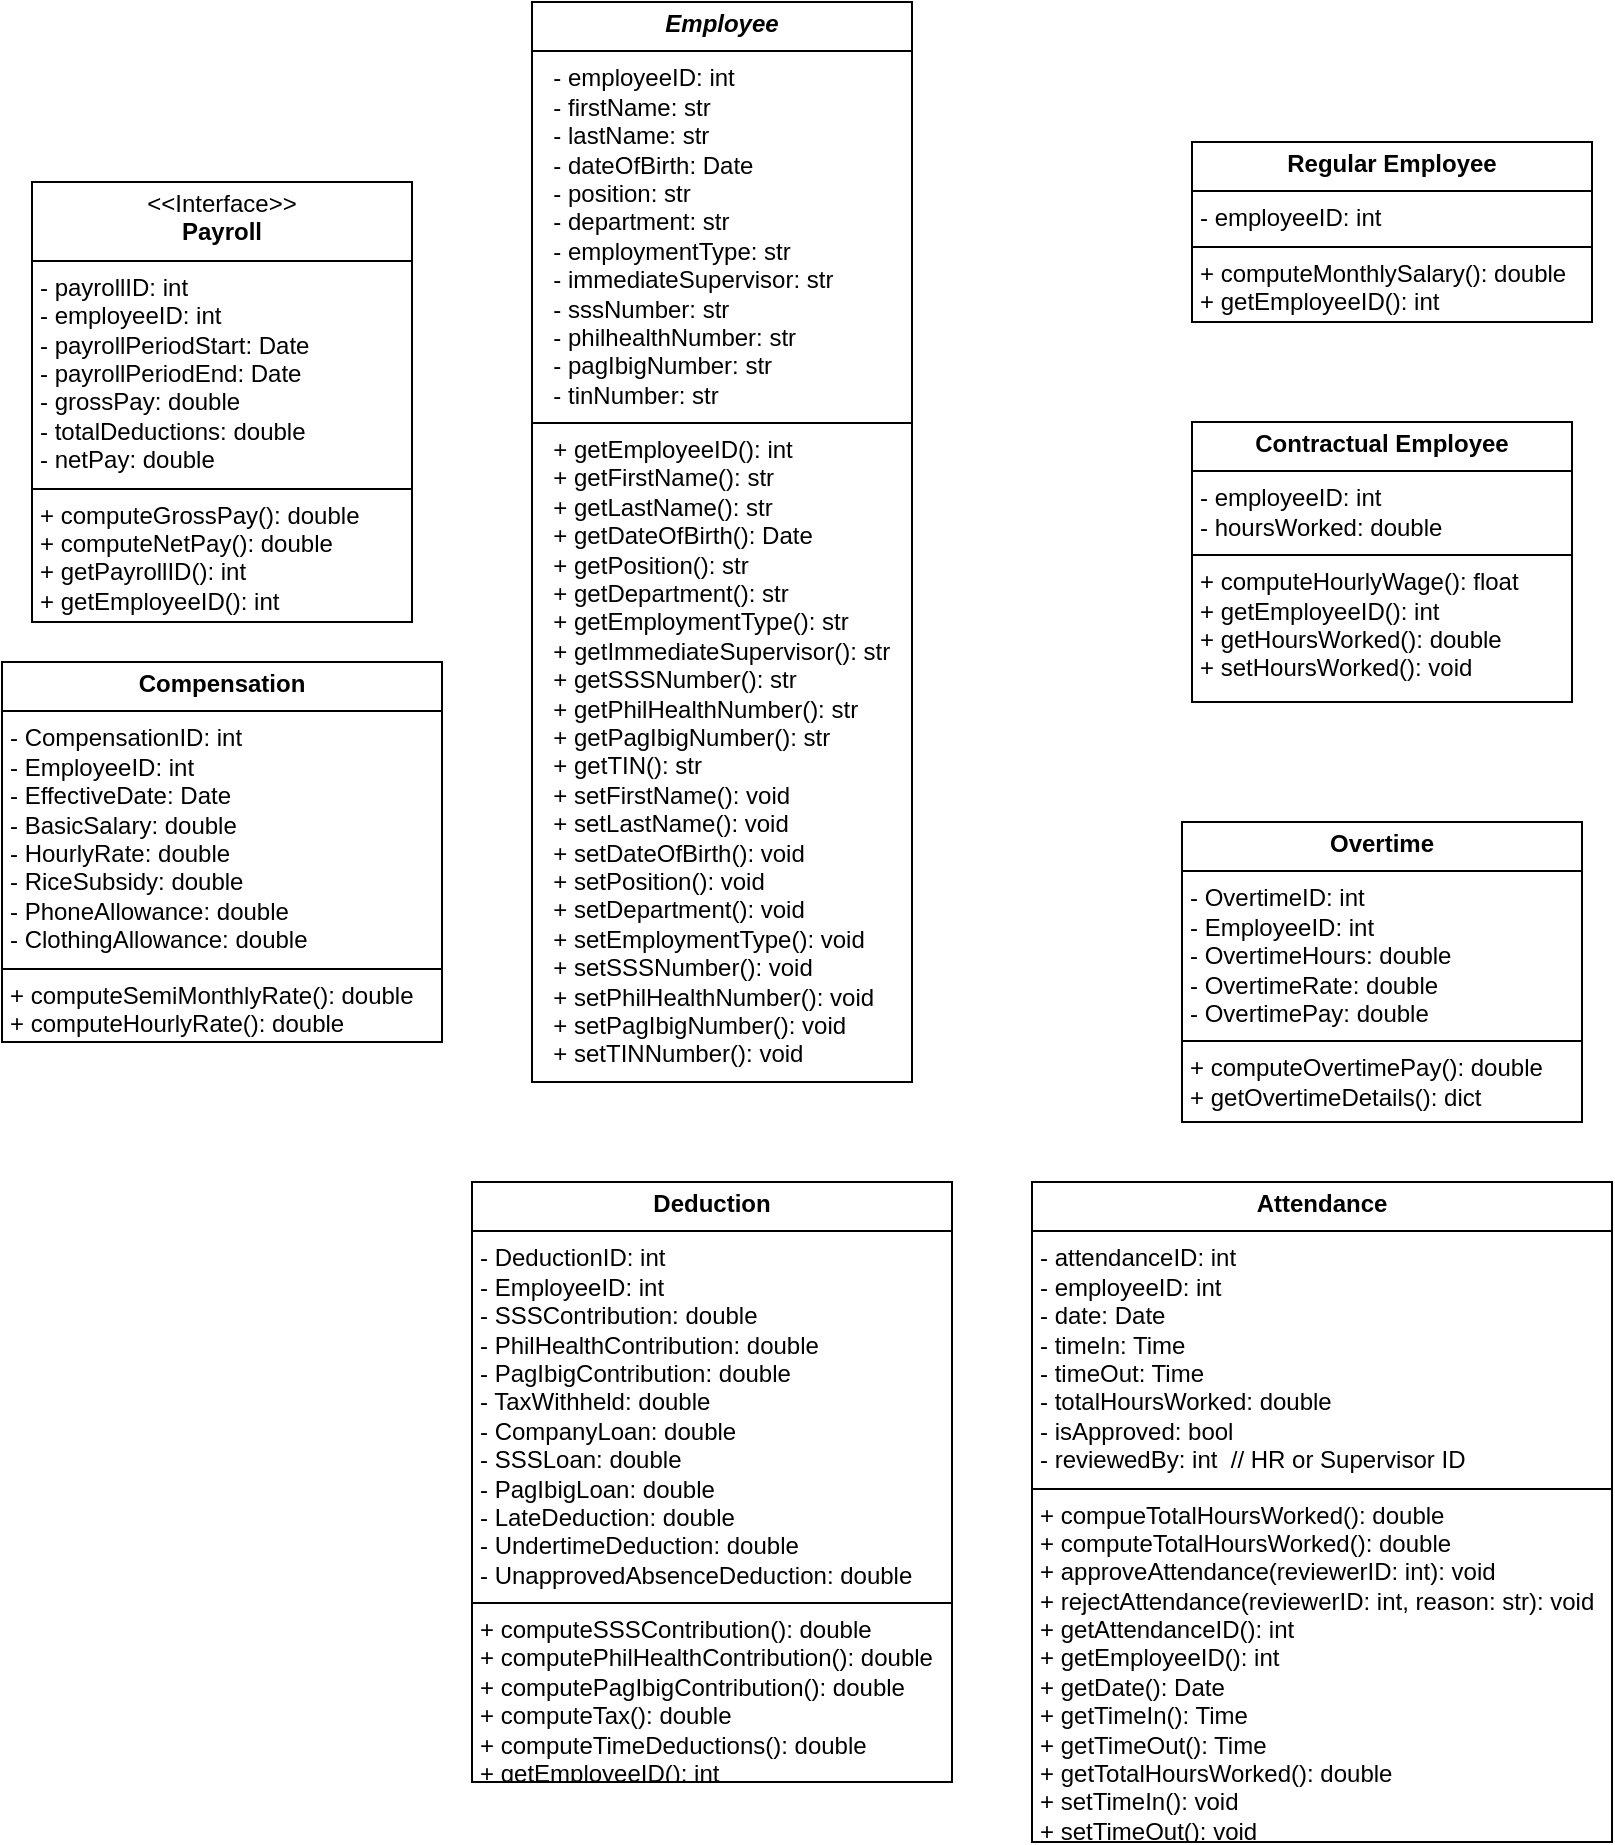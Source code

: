 <mxfile version="26.0.11">
  <diagram id="C5RBs43oDa-KdzZeNtuy" name="Page-1">
    <mxGraphModel dx="2051" dy="688" grid="1" gridSize="10" guides="1" tooltips="1" connect="1" arrows="1" fold="1" page="1" pageScale="1" pageWidth="827" pageHeight="1169" math="0" shadow="0">
      <root>
        <mxCell id="WIyWlLk6GJQsqaUBKTNV-0" />
        <mxCell id="WIyWlLk6GJQsqaUBKTNV-1" parent="WIyWlLk6GJQsqaUBKTNV-0" />
        <mxCell id="chRU82PReidOJzXPxzaz-0" value="&lt;p style=&quot;margin:0px;margin-top:4px;text-align:center;&quot;&gt;&lt;b&gt;&lt;i&gt;Employee&lt;/i&gt;&lt;/b&gt;&lt;/p&gt;&lt;hr size=&quot;1&quot; style=&quot;border-style:solid;&quot;&gt;&lt;p style=&quot;margin:0px;margin-left:4px;&quot;&gt;&amp;nbsp; - employeeID: int &amp;nbsp;&lt;/p&gt;&lt;p style=&quot;margin:0px;margin-left:4px;&quot;&gt;&amp;nbsp; - firstName: str &amp;nbsp;&lt;/p&gt;&lt;p style=&quot;margin:0px;margin-left:4px;&quot;&gt;&amp;nbsp; - lastName: str &amp;nbsp;&lt;/p&gt;&lt;p style=&quot;margin:0px;margin-left:4px;&quot;&gt;&amp;nbsp; - dateOfBirth: Date &amp;nbsp;&lt;/p&gt;&lt;p style=&quot;margin:0px;margin-left:4px;&quot;&gt;&amp;nbsp; - position: str &amp;nbsp;&lt;/p&gt;&lt;p style=&quot;margin:0px;margin-left:4px;&quot;&gt;&amp;nbsp; - department: str &amp;nbsp;&lt;/p&gt;&lt;p style=&quot;margin:0px;margin-left:4px;&quot;&gt;&amp;nbsp; - employmentType: str &amp;nbsp;&lt;/p&gt;&lt;p style=&quot;margin:0px;margin-left:4px;&quot;&gt;&amp;nbsp; - immedi&lt;span style=&quot;white-space: pre;&quot;&gt;ateSupervisor: str&lt;/span&gt;&lt;/p&gt;&lt;p style=&quot;margin:0px;margin-left:4px;&quot;&gt;&amp;nbsp; - sssNumber: str &amp;nbsp;&lt;/p&gt;&lt;p style=&quot;margin:0px;margin-left:4px;&quot;&gt;&amp;nbsp; - philhealthNumber: str &amp;nbsp;&lt;/p&gt;&lt;p style=&quot;margin:0px;margin-left:4px;&quot;&gt;&amp;nbsp; - pagIbigNumber: str &amp;nbsp;&lt;/p&gt;&lt;p style=&quot;margin:0px;margin-left:4px;&quot;&gt;&amp;nbsp; - tinNumber: str &amp;nbsp;&lt;/p&gt;&lt;hr size=&quot;1&quot; style=&quot;border-style:solid;&quot;&gt;&lt;p style=&quot;margin: 0px 0px 0px 4px;&quot;&gt;&amp;nbsp; + getEmployeeID(): int &amp;nbsp;&lt;br&gt;&lt;/p&gt;&lt;p style=&quot;margin: 0px 0px 0px 4px;&quot;&gt;&amp;nbsp; + getFirstName(): str &amp;nbsp;&lt;/p&gt;&lt;p style=&quot;margin: 0px 0px 0px 4px;&quot;&gt;&amp;nbsp; + getLastName(): str &amp;nbsp;&lt;/p&gt;&lt;p style=&quot;margin: 0px 0px 0px 4px;&quot;&gt;&amp;nbsp; + getDateOfBirth(): Date &amp;nbsp;&lt;/p&gt;&lt;p style=&quot;margin: 0px 0px 0px 4px;&quot;&gt;&amp;nbsp; + getPosition(): str &amp;nbsp;&lt;/p&gt;&lt;p style=&quot;margin: 0px 0px 0px 4px;&quot;&gt;&amp;nbsp; + getDepartment(): str &amp;nbsp;&lt;/p&gt;&lt;p style=&quot;margin: 0px 0px 0px 4px;&quot;&gt;&amp;nbsp; + getEmploymentType(): str&amp;nbsp;&lt;/p&gt;&lt;p style=&quot;margin: 0px 0px 0px 4px;&quot;&gt;&amp;nbsp; + getImmediateSupervisor(): str&amp;nbsp;&lt;/p&gt;&lt;p style=&quot;margin: 0px 0px 0px 4px;&quot;&gt;&amp;nbsp; + getSSSNumber(): str &amp;nbsp;&lt;/p&gt;&lt;p style=&quot;margin: 0px 0px 0px 4px;&quot;&gt;&amp;nbsp; + getPhilHealthNumber(): str &amp;nbsp;&lt;/p&gt;&lt;p style=&quot;margin: 0px 0px 0px 4px;&quot;&gt;&amp;nbsp; + getPagIbigNumber(): str &amp;nbsp;&lt;/p&gt;&lt;p style=&quot;margin: 0px 0px 0px 4px;&quot;&gt;&amp;nbsp; + getTIN(): str &amp;nbsp;&lt;/p&gt;&lt;p style=&quot;margin: 0px 0px 0px 4px;&quot;&gt;&amp;nbsp; + setFirstName(): void &amp;nbsp;&lt;/p&gt;&lt;p style=&quot;margin: 0px 0px 0px 4px;&quot;&gt;&amp;nbsp; + setLastName(): void &amp;nbsp;&lt;/p&gt;&lt;p style=&quot;margin: 0px 0px 0px 4px;&quot;&gt;&amp;nbsp; + setDateOfBirth(): void &amp;nbsp;&lt;/p&gt;&lt;p style=&quot;margin: 0px 0px 0px 4px;&quot;&gt;&amp;nbsp; + setPosition(): void &amp;nbsp;&lt;/p&gt;&lt;p style=&quot;margin: 0px 0px 0px 4px;&quot;&gt;&amp;nbsp; + setDepartment(): void &amp;nbsp;&lt;/p&gt;&lt;p style=&quot;margin: 0px 0px 0px 4px;&quot;&gt;&amp;nbsp; + setEmploymentType(): void &amp;nbsp;&lt;/p&gt;&lt;p style=&quot;margin: 0px 0px 0px 4px;&quot;&gt;&amp;nbsp; + setSSSNumber(): void &amp;nbsp;&lt;/p&gt;&lt;p style=&quot;margin: 0px 0px 0px 4px;&quot;&gt;&amp;nbsp; + setPhilHealthNumber(): void &amp;nbsp;&lt;/p&gt;&lt;p style=&quot;margin: 0px 0px 0px 4px;&quot;&gt;&amp;nbsp; + setPagIbigNumber(): void &amp;nbsp;&lt;/p&gt;&lt;p style=&quot;margin: 0px 0px 0px 4px;&quot;&gt;&amp;nbsp; + setTINNumber(): void&lt;/p&gt;" style="verticalAlign=top;align=left;overflow=fill;html=1;whiteSpace=wrap;" parent="WIyWlLk6GJQsqaUBKTNV-1" vertex="1">
          <mxGeometry x="240" y="40" width="190" height="540" as="geometry" />
        </mxCell>
        <mxCell id="chRU82PReidOJzXPxzaz-1" value="&lt;p style=&quot;margin:0px;margin-top:4px;text-align:center;&quot;&gt;&amp;lt;&amp;lt;Interface&amp;gt;&amp;gt;&lt;br&gt;&lt;b&gt;Payroll&lt;/b&gt;&lt;/p&gt;&lt;hr size=&quot;1&quot; style=&quot;border-style:solid;&quot;&gt;&lt;p style=&quot;margin:0px;margin-left:4px;&quot;&gt;- payrollID: int&lt;br&gt;- employeeID: int&lt;/p&gt;&lt;p style=&quot;margin:0px;margin-left:4px;&quot;&gt;- payrollPeriodStart: Date&lt;/p&gt;&lt;p style=&quot;margin:0px;margin-left:4px;&quot;&gt;- payrollPeriodEnd: Date&lt;/p&gt;&lt;p style=&quot;margin:0px;margin-left:4px;&quot;&gt;- grossPay: double&lt;/p&gt;&lt;p style=&quot;margin:0px;margin-left:4px;&quot;&gt;- totalDeductions: double&lt;/p&gt;&lt;p style=&quot;margin:0px;margin-left:4px;&quot;&gt;- netPay: double&lt;/p&gt;&lt;hr size=&quot;1&quot; style=&quot;border-style:solid;&quot;&gt;&lt;p style=&quot;margin:0px;margin-left:4px;&quot;&gt;+ computeGrossPay(): double&lt;br&gt;+ computeNetPay(): double&lt;/p&gt;&lt;p style=&quot;margin:0px;margin-left:4px;&quot;&gt;+ getPayrollID(): int &amp;nbsp;&lt;/p&gt;&lt;p style=&quot;margin:0px;margin-left:4px;&quot;&gt;+ getEmployeeID(): int &amp;nbsp;&lt;/p&gt;" style="verticalAlign=top;align=left;overflow=fill;html=1;whiteSpace=wrap;" parent="WIyWlLk6GJQsqaUBKTNV-1" vertex="1">
          <mxGeometry x="-10" y="130" width="190" height="220" as="geometry" />
        </mxCell>
        <mxCell id="chRU82PReidOJzXPxzaz-2" value="&lt;p style=&quot;margin:0px;margin-top:4px;text-align:center;&quot;&gt;&lt;b&gt;Regular Employee&lt;/b&gt;&lt;/p&gt;&lt;hr size=&quot;1&quot; style=&quot;border-style:solid;&quot;&gt;&lt;p style=&quot;margin:0px;margin-left:4px;&quot;&gt;- employeeID: int&lt;/p&gt;&lt;hr size=&quot;1&quot; style=&quot;border-style:solid;&quot;&gt;&lt;p style=&quot;margin:0px;margin-left:4px;&quot;&gt;+ computeMonthlySalary(): double &amp;nbsp;&lt;/p&gt;&lt;p style=&quot;margin:0px;margin-left:4px;&quot;&gt;+ getEmployeeID(): int&lt;/p&gt;&lt;p style=&quot;margin:0px;margin-left:4px;&quot;&gt;&lt;br&gt;&lt;/p&gt;" style="verticalAlign=top;align=left;overflow=fill;html=1;whiteSpace=wrap;" parent="WIyWlLk6GJQsqaUBKTNV-1" vertex="1">
          <mxGeometry x="570" y="110" width="200" height="90" as="geometry" />
        </mxCell>
        <mxCell id="chRU82PReidOJzXPxzaz-3" value="&lt;p style=&quot;margin:0px;margin-top:4px;text-align:center;&quot;&gt;&lt;b&gt;Contractual Employee&lt;/b&gt;&lt;/p&gt;&lt;hr size=&quot;1&quot; style=&quot;border-style:solid;&quot;&gt;&lt;p style=&quot;margin:0px;margin-left:4px;&quot;&gt;- employeeID: int&lt;/p&gt;&lt;p style=&quot;margin:0px;margin-left:4px;&quot;&gt;- hoursWorked: double&lt;br&gt;&lt;/p&gt;&lt;hr size=&quot;1&quot; style=&quot;border-style:solid;&quot;&gt;&lt;p style=&quot;margin:0px;margin-left:4px;&quot;&gt;+ computeHourlyWage(): float &amp;nbsp;&lt;/p&gt;&lt;p style=&quot;margin:0px;margin-left:4px;&quot;&gt;+ getEmployeeID(): int&lt;/p&gt;&lt;p style=&quot;margin:0px;margin-left:4px;&quot;&gt;+ getHoursWorked(): double&lt;br&gt;&lt;/p&gt;&lt;p style=&quot;margin:0px;margin-left:4px;&quot;&gt;+ setHoursWorked(): void&lt;/p&gt;&lt;p style=&quot;margin:0px;margin-left:4px;&quot;&gt;&lt;br&gt;&lt;/p&gt;" style="verticalAlign=top;align=left;overflow=fill;html=1;whiteSpace=wrap;" parent="WIyWlLk6GJQsqaUBKTNV-1" vertex="1">
          <mxGeometry x="570" y="250" width="190" height="140" as="geometry" />
        </mxCell>
        <mxCell id="chRU82PReidOJzXPxzaz-5" value="&lt;p style=&quot;margin:0px;margin-top:4px;text-align:center;&quot;&gt;&lt;b&gt;Compensation&lt;/b&gt;&lt;/p&gt;&lt;hr size=&quot;1&quot; style=&quot;border-style:solid;&quot;&gt;&lt;p style=&quot;margin:0px;margin-left:4px;&quot;&gt;- CompensationID: int &amp;nbsp;&lt;/p&gt;&lt;p style=&quot;margin:0px;margin-left:4px;&quot;&gt;- EmployeeID: int &amp;nbsp;&lt;/p&gt;&lt;p style=&quot;margin:0px;margin-left:4px;&quot;&gt;- EffectiveDate: Date &amp;nbsp;&lt;/p&gt;&lt;p style=&quot;margin:0px;margin-left:4px;&quot;&gt;- BasicSalary: double &amp;nbsp;&lt;/p&gt;&lt;p style=&quot;margin:0px;margin-left:4px;&quot;&gt;- HourlyRate: double &amp;nbsp;&lt;/p&gt;&lt;p style=&quot;margin:0px;margin-left:4px;&quot;&gt;- RiceSubsidy: double &amp;nbsp;&lt;/p&gt;&lt;p style=&quot;margin:0px;margin-left:4px;&quot;&gt;- PhoneAllowance: double &amp;nbsp;&lt;/p&gt;&lt;p style=&quot;margin:0px;margin-left:4px;&quot;&gt;- ClothingAllowance: double&lt;/p&gt;&lt;hr size=&quot;1&quot; style=&quot;border-style:solid;&quot;&gt;&lt;p style=&quot;margin:0px;margin-left:4px;&quot;&gt;+ computeSemiMonthlyRate(): double &amp;nbsp;&lt;/p&gt;&lt;p style=&quot;margin:0px;margin-left:4px;&quot;&gt;+ computeHourlyRate(): double &amp;nbsp;&lt;/p&gt;" style="verticalAlign=top;align=left;overflow=fill;html=1;whiteSpace=wrap;" parent="WIyWlLk6GJQsqaUBKTNV-1" vertex="1">
          <mxGeometry x="-25" y="370" width="220" height="190" as="geometry" />
        </mxCell>
        <mxCell id="chRU82PReidOJzXPxzaz-6" style="edgeStyle=orthogonalEdgeStyle;rounded=0;orthogonalLoop=1;jettySize=auto;html=1;exitX=0.5;exitY=1;exitDx=0;exitDy=0;" parent="WIyWlLk6GJQsqaUBKTNV-1" source="chRU82PReidOJzXPxzaz-5" target="chRU82PReidOJzXPxzaz-5" edge="1">
          <mxGeometry relative="1" as="geometry" />
        </mxCell>
        <mxCell id="chRU82PReidOJzXPxzaz-7" value="&lt;p style=&quot;margin:0px;margin-top:4px;text-align:center;&quot;&gt;&lt;b&gt;Overtime&lt;/b&gt;&lt;/p&gt;&lt;hr size=&quot;1&quot; style=&quot;border-style:solid;&quot;&gt;&lt;p style=&quot;margin:0px;margin-left:4px;&quot;&gt;- OvertimeID: int &amp;nbsp;&lt;/p&gt;&lt;p style=&quot;margin:0px;margin-left:4px;&quot;&gt;- EmployeeID: int &amp;nbsp;&lt;/p&gt;&lt;p style=&quot;margin:0px;margin-left:4px;&quot;&gt;- OvertimeHours: double &amp;nbsp;&lt;/p&gt;&lt;p style=&quot;margin:0px;margin-left:4px;&quot;&gt;- OvertimeRate: double &amp;nbsp;&lt;/p&gt;&lt;p style=&quot;margin:0px;margin-left:4px;&quot;&gt;- OvertimePay: double&lt;/p&gt;&lt;hr size=&quot;1&quot; style=&quot;border-style:solid;&quot;&gt;&lt;p style=&quot;margin:0px;margin-left:4px;&quot;&gt;+ computeOvertimePay(): double&lt;/p&gt;&lt;p style=&quot;margin:0px;margin-left:4px;&quot;&gt;+ getOvertimeDetails(): dict&amp;nbsp;&lt;/p&gt;" style="verticalAlign=top;align=left;overflow=fill;html=1;whiteSpace=wrap;" parent="WIyWlLk6GJQsqaUBKTNV-1" vertex="1">
          <mxGeometry x="565" y="450" width="200" height="150" as="geometry" />
        </mxCell>
        <mxCell id="chRU82PReidOJzXPxzaz-8" value="&lt;p style=&quot;margin:0px;margin-top:4px;text-align:center;&quot;&gt;&lt;b&gt;Attendance&lt;/b&gt;&lt;/p&gt;&lt;hr size=&quot;1&quot; style=&quot;border-style:solid;&quot;&gt;&lt;p style=&quot;margin:0px;margin-left:4px;&quot;&gt;- attendanceID: int &amp;nbsp;&lt;/p&gt;&lt;p style=&quot;margin:0px;margin-left:4px;&quot;&gt;- employeeID: int &amp;nbsp;&lt;/p&gt;&lt;p style=&quot;margin:0px;margin-left:4px;&quot;&gt;- date: Date &amp;nbsp;&lt;/p&gt;&lt;p style=&quot;margin:0px;margin-left:4px;&quot;&gt;- timeIn: Time &amp;nbsp;&lt;/p&gt;&lt;p style=&quot;margin:0px;margin-left:4px;&quot;&gt;- timeOut: Time &amp;nbsp;&lt;/p&gt;&lt;p style=&quot;margin:0px;margin-left:4px;&quot;&gt;- totalHoursWorked: double&amp;nbsp;&lt;/p&gt;&lt;p style=&quot;margin:0px;margin-left:4px;&quot;&gt;- isApproved: bool &amp;nbsp;&lt;/p&gt;&lt;p style=&quot;margin:0px;margin-left:4px;&quot;&gt;- reviewedBy: int &amp;nbsp;// HR or Supervisor ID&lt;/p&gt;&lt;hr size=&quot;1&quot; style=&quot;border-style:solid;&quot;&gt;&lt;p style=&quot;margin:0px;margin-left:4px;&quot;&gt;+ compueTotalHoursWorked(): double&lt;/p&gt;&lt;p style=&quot;margin:0px;margin-left:4px;&quot;&gt;+ computeTotalHoursWorked(): double &amp;nbsp;&lt;/p&gt;&lt;p style=&quot;margin:0px;margin-left:4px;&quot;&gt;+ approveAttendance(reviewerID: int): void &amp;nbsp;&lt;/p&gt;&lt;p style=&quot;margin:0px;margin-left:4px;&quot;&gt;+ rejectAttendance(reviewerID: int, reason: str): void &amp;nbsp;&lt;/p&gt;&lt;p style=&quot;margin:0px;margin-left:4px;&quot;&gt;+ getAttendanceID(): int &amp;nbsp;&lt;/p&gt;&lt;p style=&quot;margin:0px;margin-left:4px;&quot;&gt;+ getEmployeeID(): int &amp;nbsp;&lt;/p&gt;&lt;p style=&quot;margin:0px;margin-left:4px;&quot;&gt;+ getDate(): Date &amp;nbsp;&lt;/p&gt;&lt;p style=&quot;margin:0px;margin-left:4px;&quot;&gt;+ getTimeIn(): Time &amp;nbsp;&lt;/p&gt;&lt;p style=&quot;margin:0px;margin-left:4px;&quot;&gt;+ getTimeOut(): Time &amp;nbsp;&lt;/p&gt;&lt;p style=&quot;margin:0px;margin-left:4px;&quot;&gt;+ getTotalHoursWorked(): double &amp;nbsp;&lt;/p&gt;&lt;p style=&quot;margin:0px;margin-left:4px;&quot;&gt;+ setTimeIn(): void &amp;nbsp;&lt;/p&gt;&lt;p style=&quot;margin:0px;margin-left:4px;&quot;&gt;+ setTimeOut(): void &amp;nbsp;&lt;/p&gt;" style="verticalAlign=top;align=left;overflow=fill;html=1;whiteSpace=wrap;" parent="WIyWlLk6GJQsqaUBKTNV-1" vertex="1">
          <mxGeometry x="490" y="630" width="290" height="330" as="geometry" />
        </mxCell>
        <mxCell id="kJTj5XH4hh1Wcs7hZpP2-0" value="&lt;p style=&quot;margin:0px;margin-top:4px;text-align:center;&quot;&gt;&lt;b&gt;Deduction&lt;/b&gt;&lt;/p&gt;&lt;hr size=&quot;1&quot; style=&quot;border-style:solid;&quot;&gt;&lt;p style=&quot;margin:0px;margin-left:4px;&quot;&gt;- DeductionID: int &amp;nbsp;&lt;/p&gt;&lt;p style=&quot;margin:0px;margin-left:4px;&quot;&gt;- EmployeeID: int &amp;nbsp;&lt;/p&gt;&lt;p style=&quot;margin:0px;margin-left:4px;&quot;&gt;- SSSContribution: double &amp;nbsp;&lt;/p&gt;&lt;p style=&quot;margin:0px;margin-left:4px;&quot;&gt;- PhilHealthContribution: double &amp;nbsp;&lt;/p&gt;&lt;p style=&quot;margin:0px;margin-left:4px;&quot;&gt;- PagIbigContribution: double &amp;nbsp;&lt;/p&gt;&lt;p style=&quot;margin:0px;margin-left:4px;&quot;&gt;- TaxWithheld: double &amp;nbsp;&lt;/p&gt;&lt;p style=&quot;margin:0px;margin-left:4px;&quot;&gt;- CompanyLoan: double &amp;nbsp;&lt;/p&gt;&lt;p style=&quot;margin:0px;margin-left:4px;&quot;&gt;- SSSLoan: double &amp;nbsp;&lt;/p&gt;&lt;p style=&quot;margin:0px;margin-left:4px;&quot;&gt;- PagIbigLoan: double &amp;nbsp;&lt;/p&gt;&lt;p style=&quot;margin:0px;margin-left:4px;&quot;&gt;- LateDeduction: double &amp;nbsp;&lt;/p&gt;&lt;p style=&quot;margin:0px;margin-left:4px;&quot;&gt;- UndertimeDeduction: double &amp;nbsp;&lt;/p&gt;&lt;p style=&quot;margin:0px;margin-left:4px;&quot;&gt;- UnapprovedAbsenceDeduction: double&amp;nbsp;&lt;/p&gt;&lt;hr size=&quot;1&quot; style=&quot;border-style:solid;&quot;&gt;&lt;p style=&quot;margin:0px;margin-left:4px;&quot;&gt;+ computeSSSContribution(): double &amp;nbsp;&lt;/p&gt;&lt;p style=&quot;margin:0px;margin-left:4px;&quot;&gt;+ computePhilHealthContribution(): double&amp;nbsp;&lt;/p&gt;&lt;p style=&quot;margin:0px;margin-left:4px;&quot;&gt;+ computePagIbigContribution(): double &amp;nbsp;&lt;/p&gt;&lt;p style=&quot;margin:0px;margin-left:4px;&quot;&gt;+ computeTax(): double &amp;nbsp;&lt;/p&gt;&lt;p style=&quot;margin:0px;margin-left:4px;&quot;&gt;+ computeTimeDeductions(): double &amp;nbsp;&lt;/p&gt;&lt;p style=&quot;margin:0px;margin-left:4px;&quot;&gt;+ getEmployeeID(): int &amp;nbsp;&lt;/p&gt;" style="verticalAlign=top;align=left;overflow=fill;html=1;whiteSpace=wrap;" vertex="1" parent="WIyWlLk6GJQsqaUBKTNV-1">
          <mxGeometry x="210" y="630" width="240" height="300" as="geometry" />
        </mxCell>
      </root>
    </mxGraphModel>
  </diagram>
</mxfile>
